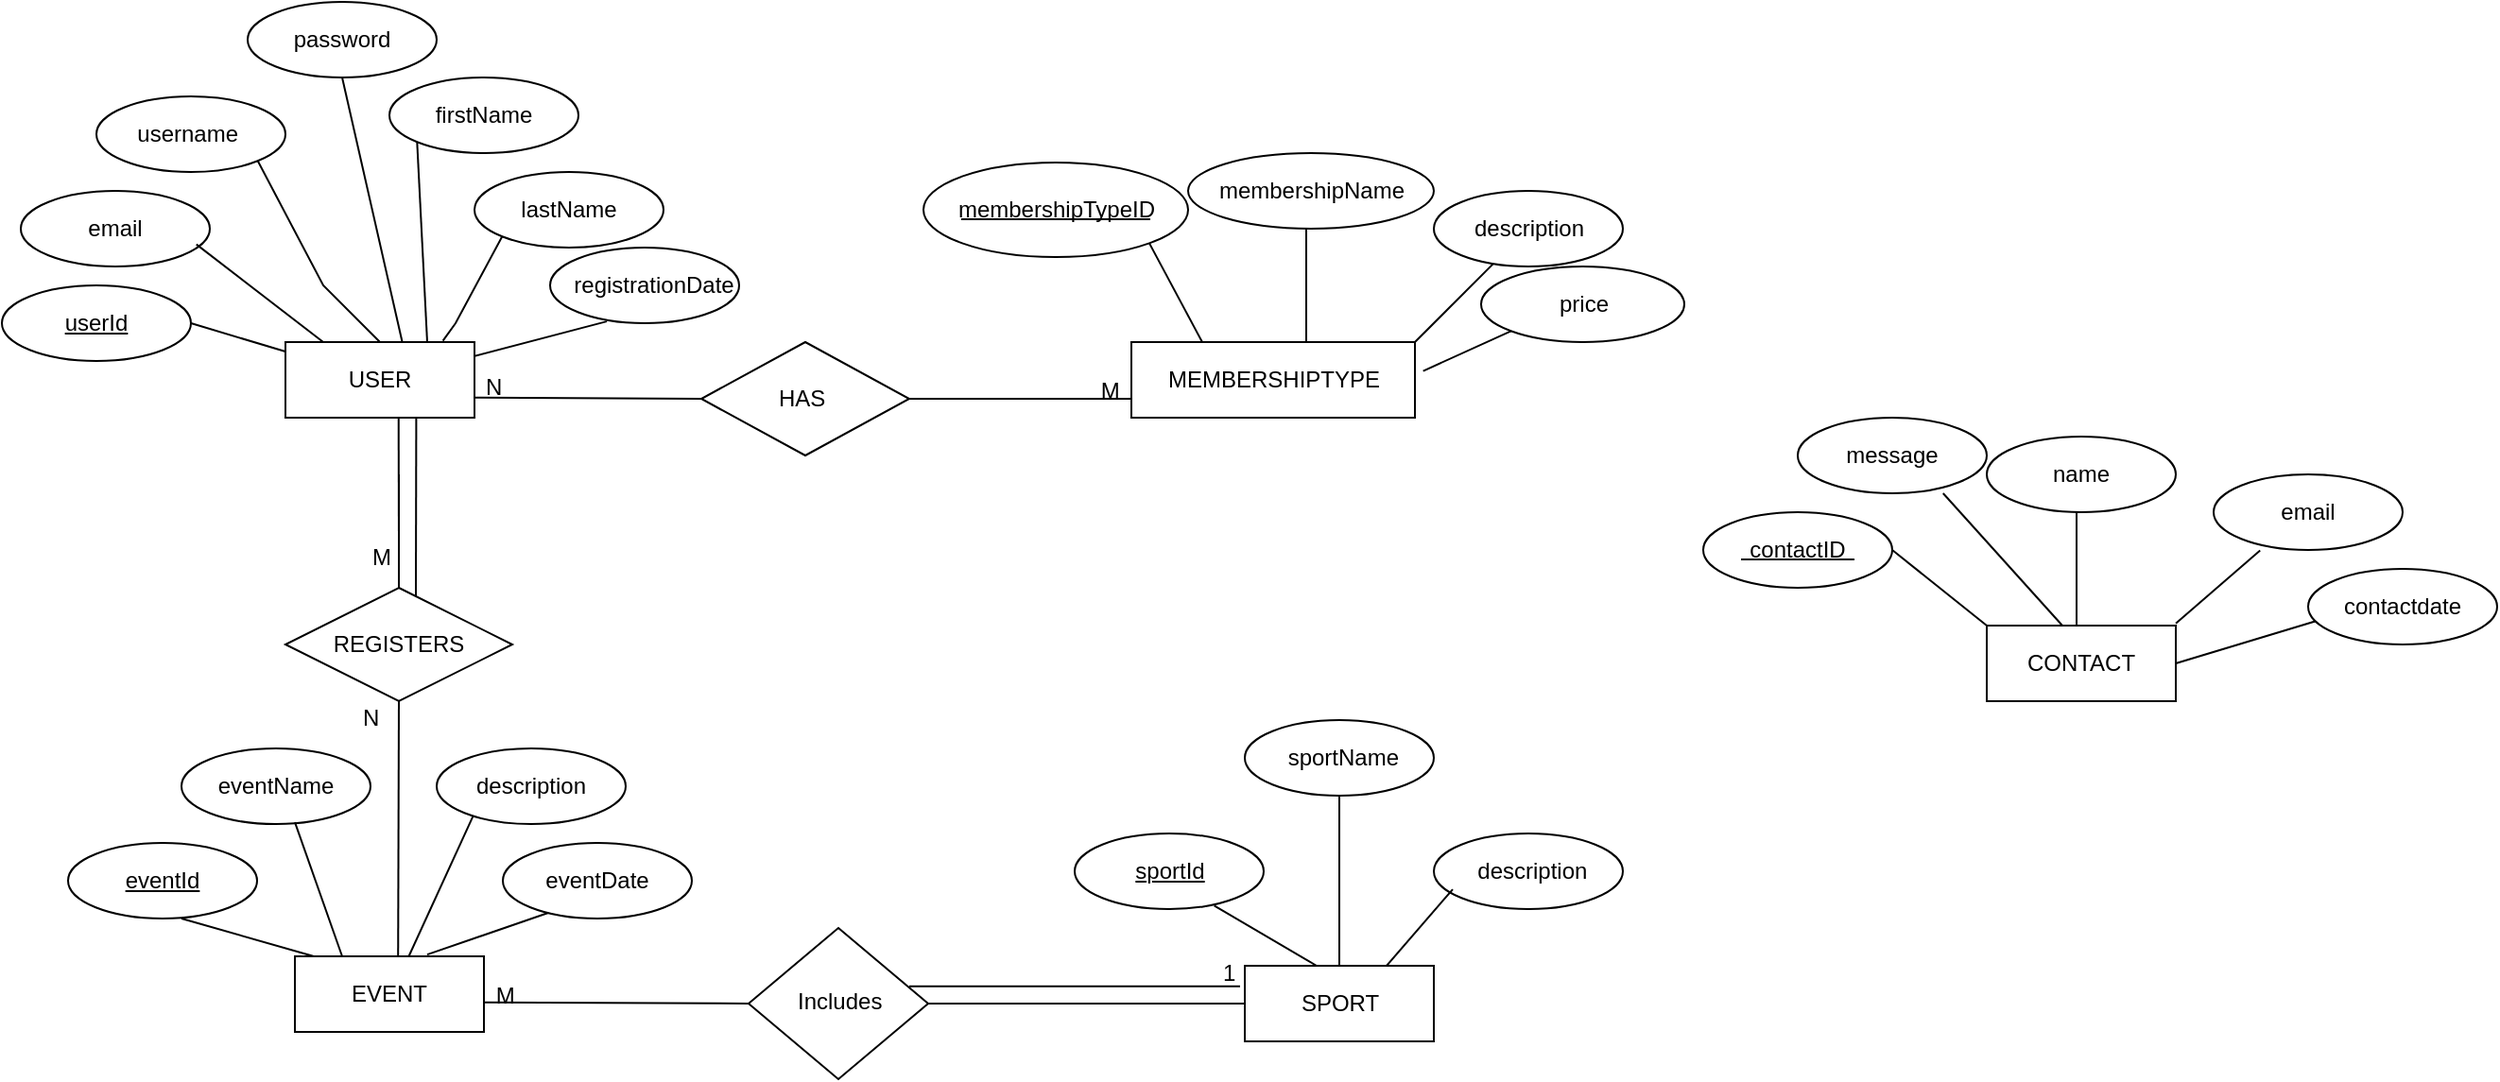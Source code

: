 <mxfile version="26.0.2">
  <diagram name="Page-1" id="XTs4QBWda68m_z4OQdF8">
    <mxGraphModel dx="1158" dy="1160" grid="1" gridSize="10" guides="1" tooltips="1" connect="1" arrows="1" fold="1" page="1" pageScale="1" pageWidth="3300" pageHeight="4681" math="0" shadow="0">
      <root>
        <mxCell id="0" />
        <mxCell id="1" parent="0" />
        <mxCell id="7Stq9z6RVKlVhhMGPgVX-14" value="CONTACT" style="whiteSpace=wrap;html=1;align=center;" vertex="1" parent="1">
          <mxGeometry x="1910" y="810" width="100" height="40" as="geometry" />
        </mxCell>
        <mxCell id="7Stq9z6RVKlVhhMGPgVX-15" value="" style="endArrow=none;html=1;rounded=0;" edge="1" parent="1">
          <mxGeometry relative="1" as="geometry">
            <mxPoint x="1860" y="770" as="sourcePoint" />
            <mxPoint x="1910" y="810" as="targetPoint" />
          </mxGeometry>
        </mxCell>
        <mxCell id="7Stq9z6RVKlVhhMGPgVX-16" value="contactID" style="ellipse;whiteSpace=wrap;html=1;align=center;" vertex="1" parent="1">
          <mxGeometry x="1760" y="750" width="100" height="40" as="geometry" />
        </mxCell>
        <mxCell id="7Stq9z6RVKlVhhMGPgVX-17" value="" style="line;strokeWidth=1;rotatable=0;dashed=0;labelPosition=right;align=left;verticalAlign=middle;spacingTop=0;spacingLeft=6;points=[];portConstraint=eastwest;" vertex="1" parent="1">
          <mxGeometry x="1780" y="770" width="60" height="10" as="geometry" />
        </mxCell>
        <mxCell id="7Stq9z6RVKlVhhMGPgVX-18" value="name" style="ellipse;whiteSpace=wrap;html=1;align=center;" vertex="1" parent="1">
          <mxGeometry x="1910" y="710" width="100" height="40" as="geometry" />
        </mxCell>
        <mxCell id="7Stq9z6RVKlVhhMGPgVX-19" value="" style="line;strokeWidth=1;rotatable=0;dashed=0;labelPosition=right;align=left;verticalAlign=middle;spacingTop=0;spacingLeft=6;points=[];portConstraint=eastwest;direction=south;" vertex="1" parent="1">
          <mxGeometry x="1950" y="750" width="15" height="60" as="geometry" />
        </mxCell>
        <mxCell id="7Stq9z6RVKlVhhMGPgVX-21" value="" style="endArrow=none;html=1;rounded=0;entryX=0.246;entryY=1.006;entryDx=0;entryDy=0;entryPerimeter=0;" edge="1" parent="1" target="7Stq9z6RVKlVhhMGPgVX-20">
          <mxGeometry relative="1" as="geometry">
            <mxPoint x="2010" y="808.89" as="sourcePoint" />
            <mxPoint x="2090" y="808.89" as="targetPoint" />
          </mxGeometry>
        </mxCell>
        <mxCell id="7Stq9z6RVKlVhhMGPgVX-20" value="email" style="ellipse;whiteSpace=wrap;html=1;align=center;" vertex="1" parent="1">
          <mxGeometry x="2030" y="730" width="100" height="40" as="geometry" />
        </mxCell>
        <mxCell id="7Stq9z6RVKlVhhMGPgVX-22" value="message" style="ellipse;whiteSpace=wrap;html=1;align=center;" vertex="1" parent="1">
          <mxGeometry x="1810" y="700" width="100" height="40" as="geometry" />
        </mxCell>
        <mxCell id="7Stq9z6RVKlVhhMGPgVX-25" value="contactdate" style="ellipse;whiteSpace=wrap;html=1;align=center;" vertex="1" parent="1">
          <mxGeometry x="2080" y="780" width="100" height="40" as="geometry" />
        </mxCell>
        <mxCell id="7Stq9z6RVKlVhhMGPgVX-42" value="MEMBERSHIPTYPE" style="whiteSpace=wrap;html=1;align=center;" vertex="1" parent="1">
          <mxGeometry x="1457.5" y="660" width="150" height="40" as="geometry" />
        </mxCell>
        <mxCell id="7Stq9z6RVKlVhhMGPgVX-43" value="" style="endArrow=none;html=1;rounded=0;exitX=1;exitY=1;exitDx=0;exitDy=0;entryX=0.25;entryY=0;entryDx=0;entryDy=0;" edge="1" parent="1" source="7Stq9z6RVKlVhhMGPgVX-44" target="7Stq9z6RVKlVhhMGPgVX-42">
          <mxGeometry relative="1" as="geometry">
            <mxPoint x="1467.5" y="645.13" as="sourcePoint" />
            <mxPoint x="1517.5" y="644.63" as="targetPoint" />
          </mxGeometry>
        </mxCell>
        <mxCell id="7Stq9z6RVKlVhhMGPgVX-44" value="membershipTypeID" style="ellipse;whiteSpace=wrap;html=1;align=center;" vertex="1" parent="1">
          <mxGeometry x="1347.5" y="565" width="140" height="50" as="geometry" />
        </mxCell>
        <mxCell id="7Stq9z6RVKlVhhMGPgVX-45" value="" style="line;strokeWidth=1;rotatable=0;dashed=0;labelPosition=right;align=left;verticalAlign=middle;spacingTop=0;spacingLeft=6;points=[];portConstraint=eastwest;" vertex="1" parent="1">
          <mxGeometry x="1367.5" y="590" width="100" height="10" as="geometry" />
        </mxCell>
        <mxCell id="7Stq9z6RVKlVhhMGPgVX-46" value="membershipName" style="ellipse;whiteSpace=wrap;html=1;align=center;" vertex="1" parent="1">
          <mxGeometry x="1487.5" y="560" width="130" height="40" as="geometry" />
        </mxCell>
        <mxCell id="7Stq9z6RVKlVhhMGPgVX-47" value="" style="line;strokeWidth=1;rotatable=0;dashed=0;labelPosition=right;align=left;verticalAlign=middle;spacingTop=0;spacingLeft=6;points=[];portConstraint=eastwest;direction=south;" vertex="1" parent="1">
          <mxGeometry x="1542.5" y="600" width="15" height="60" as="geometry" />
        </mxCell>
        <mxCell id="7Stq9z6RVKlVhhMGPgVX-48" value="" style="endArrow=none;html=1;rounded=0;exitX=1;exitY=0;exitDx=0;exitDy=0;" edge="1" parent="1" source="7Stq9z6RVKlVhhMGPgVX-42" target="7Stq9z6RVKlVhhMGPgVX-49">
          <mxGeometry relative="1" as="geometry">
            <mxPoint x="1602.5" y="650" as="sourcePoint" />
            <mxPoint x="1682.5" y="650" as="targetPoint" />
          </mxGeometry>
        </mxCell>
        <mxCell id="7Stq9z6RVKlVhhMGPgVX-49" value="description" style="ellipse;whiteSpace=wrap;html=1;align=center;" vertex="1" parent="1">
          <mxGeometry x="1617.5" y="580" width="100" height="40" as="geometry" />
        </mxCell>
        <mxCell id="7Stq9z6RVKlVhhMGPgVX-50" value="price" style="ellipse;whiteSpace=wrap;html=1;align=center;" vertex="1" parent="1">
          <mxGeometry x="1642.5" y="620" width="107.5" height="40" as="geometry" />
        </mxCell>
        <mxCell id="7Stq9z6RVKlVhhMGPgVX-54" value="" style="endArrow=none;html=1;rounded=0;entryX=0.037;entryY=0.693;entryDx=0;entryDy=0;entryPerimeter=0;exitX=1;exitY=0.5;exitDx=0;exitDy=0;" edge="1" parent="1" source="7Stq9z6RVKlVhhMGPgVX-14" target="7Stq9z6RVKlVhhMGPgVX-25">
          <mxGeometry relative="1" as="geometry">
            <mxPoint x="2000" y="860" as="sourcePoint" />
            <mxPoint x="2090" y="900" as="targetPoint" />
            <Array as="points" />
          </mxGeometry>
        </mxCell>
        <mxCell id="7Stq9z6RVKlVhhMGPgVX-55" value="" style="endArrow=none;html=1;rounded=0;exitX=0.769;exitY=1;exitDx=0;exitDy=0;exitPerimeter=0;" edge="1" parent="1" source="7Stq9z6RVKlVhhMGPgVX-22">
          <mxGeometry relative="1" as="geometry">
            <mxPoint x="1920" y="780" as="sourcePoint" />
            <mxPoint x="1950" y="810" as="targetPoint" />
            <Array as="points" />
          </mxGeometry>
        </mxCell>
        <mxCell id="7Stq9z6RVKlVhhMGPgVX-56" value="" style="endArrow=none;html=1;rounded=0;entryX=0;entryY=1;entryDx=0;entryDy=0;exitX=1.029;exitY=0.382;exitDx=0;exitDy=0;exitPerimeter=0;" edge="1" parent="1" source="7Stq9z6RVKlVhhMGPgVX-42" target="7Stq9z6RVKlVhhMGPgVX-50">
          <mxGeometry relative="1" as="geometry">
            <mxPoint x="1592.5" y="700" as="sourcePoint" />
            <mxPoint x="1752.5" y="700" as="targetPoint" />
          </mxGeometry>
        </mxCell>
        <mxCell id="7Stq9z6RVKlVhhMGPgVX-58" value="userId" style="ellipse;whiteSpace=wrap;html=1;align=center;fontStyle=4;" vertex="1" parent="1">
          <mxGeometry x="860" y="630" width="100" height="40" as="geometry" />
        </mxCell>
        <mxCell id="7Stq9z6RVKlVhhMGPgVX-59" value="username&amp;nbsp;" style="ellipse;whiteSpace=wrap;html=1;align=center;" vertex="1" parent="1">
          <mxGeometry x="910" y="530" width="100" height="40" as="geometry" />
        </mxCell>
        <mxCell id="7Stq9z6RVKlVhhMGPgVX-60" value="email" style="ellipse;whiteSpace=wrap;html=1;align=center;" vertex="1" parent="1">
          <mxGeometry x="870" y="580" width="100" height="40" as="geometry" />
        </mxCell>
        <mxCell id="7Stq9z6RVKlVhhMGPgVX-61" value="password" style="ellipse;whiteSpace=wrap;html=1;align=center;" vertex="1" parent="1">
          <mxGeometry x="990" y="480" width="100" height="40" as="geometry" />
        </mxCell>
        <mxCell id="7Stq9z6RVKlVhhMGPgVX-62" value="firstName" style="ellipse;whiteSpace=wrap;html=1;align=center;" vertex="1" parent="1">
          <mxGeometry x="1065" y="520" width="100" height="40" as="geometry" />
        </mxCell>
        <mxCell id="7Stq9z6RVKlVhhMGPgVX-63" value="lastName" style="ellipse;whiteSpace=wrap;html=1;align=center;" vertex="1" parent="1">
          <mxGeometry x="1110" y="570" width="100" height="40" as="geometry" />
        </mxCell>
        <mxCell id="7Stq9z6RVKlVhhMGPgVX-64" value="&amp;nbsp; &amp;nbsp;registrationDate" style="ellipse;whiteSpace=wrap;html=1;align=center;" vertex="1" parent="1">
          <mxGeometry x="1150" y="610" width="100" height="40" as="geometry" />
        </mxCell>
        <mxCell id="7Stq9z6RVKlVhhMGPgVX-65" value="" style="endArrow=none;html=1;rounded=0;entryX=1;entryY=1;entryDx=0;entryDy=0;exitX=0.5;exitY=0;exitDx=0;exitDy=0;" edge="1" parent="1" source="7Stq9z6RVKlVhhMGPgVX-57" target="7Stq9z6RVKlVhhMGPgVX-59">
          <mxGeometry relative="1" as="geometry">
            <mxPoint x="1100" y="630" as="sourcePoint" />
            <mxPoint x="960" y="630" as="targetPoint" />
            <Array as="points">
              <mxPoint x="1030" y="630" />
            </Array>
          </mxGeometry>
        </mxCell>
        <mxCell id="7Stq9z6RVKlVhhMGPgVX-66" value="" style="endArrow=none;html=1;rounded=0;entryX=0.5;entryY=1;entryDx=0;entryDy=0;exitX=0.622;exitY=0.043;exitDx=0;exitDy=0;exitPerimeter=0;" edge="1" parent="1" source="7Stq9z6RVKlVhhMGPgVX-57" target="7Stq9z6RVKlVhhMGPgVX-61">
          <mxGeometry relative="1" as="geometry">
            <mxPoint x="1110" y="640" as="sourcePoint" />
            <mxPoint x="950" y="640" as="targetPoint" />
          </mxGeometry>
        </mxCell>
        <mxCell id="7Stq9z6RVKlVhhMGPgVX-67" value="" style="endArrow=none;html=1;rounded=0;entryX=0;entryY=1;entryDx=0;entryDy=0;exitX=0.75;exitY=0;exitDx=0;exitDy=0;" edge="1" parent="1" source="7Stq9z6RVKlVhhMGPgVX-57" target="7Stq9z6RVKlVhhMGPgVX-62">
          <mxGeometry relative="1" as="geometry">
            <mxPoint x="1110" y="640" as="sourcePoint" />
            <mxPoint x="950" y="640" as="targetPoint" />
          </mxGeometry>
        </mxCell>
        <mxCell id="7Stq9z6RVKlVhhMGPgVX-68" value="" style="endArrow=none;html=1;rounded=0;exitX=0.929;exitY=0.708;exitDx=0;exitDy=0;exitPerimeter=0;entryX=0.2;entryY=0;entryDx=0;entryDy=0;entryPerimeter=0;" edge="1" parent="1" source="7Stq9z6RVKlVhhMGPgVX-60" target="7Stq9z6RVKlVhhMGPgVX-57">
          <mxGeometry relative="1" as="geometry">
            <mxPoint x="950" y="640" as="sourcePoint" />
            <mxPoint x="1110" y="640" as="targetPoint" />
          </mxGeometry>
        </mxCell>
        <mxCell id="7Stq9z6RVKlVhhMGPgVX-69" value="" style="endArrow=none;html=1;rounded=0;exitX=1;exitY=0.5;exitDx=0;exitDy=0;" edge="1" parent="1" source="7Stq9z6RVKlVhhMGPgVX-58" target="7Stq9z6RVKlVhhMGPgVX-57">
          <mxGeometry relative="1" as="geometry">
            <mxPoint x="950" y="640" as="sourcePoint" />
            <mxPoint x="1110" y="640" as="targetPoint" />
          </mxGeometry>
        </mxCell>
        <mxCell id="7Stq9z6RVKlVhhMGPgVX-70" value="" style="endArrow=none;html=1;rounded=0;entryX=0.833;entryY=-0.018;entryDx=0;entryDy=0;entryPerimeter=0;exitX=0;exitY=1;exitDx=0;exitDy=0;" edge="1" parent="1" source="7Stq9z6RVKlVhhMGPgVX-63" target="7Stq9z6RVKlVhhMGPgVX-57">
          <mxGeometry relative="1" as="geometry">
            <mxPoint x="1160" y="619.05" as="sourcePoint" />
            <mxPoint x="1000" y="619.05" as="targetPoint" />
            <Array as="points">
              <mxPoint x="1100" y="650" />
            </Array>
          </mxGeometry>
        </mxCell>
        <mxCell id="7Stq9z6RVKlVhhMGPgVX-71" value="" style="endArrow=none;html=1;rounded=0;" edge="1" parent="1">
          <mxGeometry relative="1" as="geometry">
            <mxPoint x="1180" y="649.05" as="sourcePoint" />
            <mxPoint x="1100" y="670" as="targetPoint" />
          </mxGeometry>
        </mxCell>
        <mxCell id="7Stq9z6RVKlVhhMGPgVX-72" value="SPORT" style="whiteSpace=wrap;html=1;align=center;" vertex="1" parent="1">
          <mxGeometry x="1517.5" y="990" width="100" height="40" as="geometry" />
        </mxCell>
        <mxCell id="7Stq9z6RVKlVhhMGPgVX-73" value="sportId" style="ellipse;whiteSpace=wrap;html=1;align=center;fontStyle=4;" vertex="1" parent="1">
          <mxGeometry x="1427.5" y="920" width="100" height="40" as="geometry" />
        </mxCell>
        <mxCell id="7Stq9z6RVKlVhhMGPgVX-74" value="&amp;nbsp;sportName" style="ellipse;whiteSpace=wrap;html=1;align=center;" vertex="1" parent="1">
          <mxGeometry x="1517.5" y="860" width="100" height="40" as="geometry" />
        </mxCell>
        <mxCell id="7Stq9z6RVKlVhhMGPgVX-75" value="&amp;nbsp;description" style="ellipse;whiteSpace=wrap;html=1;align=center;" vertex="1" parent="1">
          <mxGeometry x="1617.5" y="920" width="100" height="40" as="geometry" />
        </mxCell>
        <mxCell id="7Stq9z6RVKlVhhMGPgVX-76" value="" style="endArrow=none;html=1;rounded=0;entryX=0.5;entryY=0;entryDx=0;entryDy=0;" edge="1" parent="1" target="7Stq9z6RVKlVhhMGPgVX-72">
          <mxGeometry relative="1" as="geometry">
            <mxPoint x="1567.5" y="900" as="sourcePoint" />
            <mxPoint x="1567.5" y="980" as="targetPoint" />
          </mxGeometry>
        </mxCell>
        <mxCell id="7Stq9z6RVKlVhhMGPgVX-77" value="" style="endArrow=none;html=1;rounded=0;exitX=0.75;exitY=0;exitDx=0;exitDy=0;" edge="1" parent="1" source="7Stq9z6RVKlVhhMGPgVX-72">
          <mxGeometry relative="1" as="geometry">
            <mxPoint x="1467.5" y="949.52" as="sourcePoint" />
            <mxPoint x="1627.5" y="949.52" as="targetPoint" />
          </mxGeometry>
        </mxCell>
        <mxCell id="7Stq9z6RVKlVhhMGPgVX-78" value="" style="endArrow=none;html=1;rounded=0;exitX=0.738;exitY=0.955;exitDx=0;exitDy=0;exitPerimeter=0;" edge="1" parent="1" source="7Stq9z6RVKlVhhMGPgVX-73">
          <mxGeometry relative="1" as="geometry">
            <mxPoint x="1497.5" y="950" as="sourcePoint" />
            <mxPoint x="1555.5" y="990" as="targetPoint" />
          </mxGeometry>
        </mxCell>
        <mxCell id="7Stq9z6RVKlVhhMGPgVX-79" value="" style="rhombus;whiteSpace=wrap;html=1;" vertex="1" parent="1">
          <mxGeometry x="1230" y="660" width="110" height="60" as="geometry" />
        </mxCell>
        <mxCell id="7Stq9z6RVKlVhhMGPgVX-80" value="HAS&amp;nbsp;" style="text;html=1;align=center;verticalAlign=middle;whiteSpace=wrap;rounded=0;" vertex="1" parent="1">
          <mxGeometry x="1255" y="675" width="60" height="30" as="geometry" />
        </mxCell>
        <mxCell id="7Stq9z6RVKlVhhMGPgVX-81" value="" style="endArrow=none;html=1;rounded=0;entryX=0;entryY=0.5;entryDx=0;entryDy=0;" edge="1" parent="1" target="7Stq9z6RVKlVhhMGPgVX-79">
          <mxGeometry width="50" height="50" relative="1" as="geometry">
            <mxPoint x="1110" y="689.41" as="sourcePoint" />
            <mxPoint x="1185" y="689.41" as="targetPoint" />
          </mxGeometry>
        </mxCell>
        <mxCell id="7Stq9z6RVKlVhhMGPgVX-82" value="" style="endArrow=none;html=1;rounded=0;entryX=0;entryY=0.75;entryDx=0;entryDy=0;exitX=1;exitY=0.5;exitDx=0;exitDy=0;" edge="1" parent="1" source="7Stq9z6RVKlVhhMGPgVX-79" target="7Stq9z6RVKlVhhMGPgVX-42">
          <mxGeometry width="50" height="50" relative="1" as="geometry">
            <mxPoint x="1340" y="695" as="sourcePoint" />
            <mxPoint x="1437.5" y="760" as="targetPoint" />
          </mxGeometry>
        </mxCell>
        <mxCell id="7Stq9z6RVKlVhhMGPgVX-83" value="" style="shape=table;startSize=0;container=1;collapsible=1;childLayout=tableLayout;fixedRows=1;rowLines=0;fontStyle=0;align=center;resizeLast=1;strokeColor=none;fillColor=none;collapsible=0;whiteSpace=wrap;html=1;" vertex="1" parent="1">
          <mxGeometry x="1390" y="670" width="180" height="30" as="geometry" />
        </mxCell>
        <mxCell id="7Stq9z6RVKlVhhMGPgVX-84" value="" style="shape=tableRow;horizontal=0;startSize=0;swimlaneHead=0;swimlaneBody=0;fillColor=none;collapsible=0;dropTarget=0;points=[[0,0.5],[1,0.5]];portConstraint=eastwest;top=0;left=0;right=0;bottom=0;" vertex="1" parent="7Stq9z6RVKlVhhMGPgVX-83">
          <mxGeometry width="180" height="30" as="geometry" />
        </mxCell>
        <mxCell id="7Stq9z6RVKlVhhMGPgVX-85" value="" style="shape=partialRectangle;connectable=0;fillColor=none;top=0;left=0;bottom=0;right=0;editable=1;overflow=hidden;" vertex="1" parent="7Stq9z6RVKlVhhMGPgVX-84">
          <mxGeometry width="30" height="30" as="geometry">
            <mxRectangle width="30" height="30" as="alternateBounds" />
          </mxGeometry>
        </mxCell>
        <mxCell id="7Stq9z6RVKlVhhMGPgVX-86" value="    M" style="shape=partialRectangle;connectable=0;fillColor=none;top=0;left=0;bottom=0;right=0;align=left;spacingLeft=6;overflow=hidden;" vertex="1" parent="7Stq9z6RVKlVhhMGPgVX-84">
          <mxGeometry x="30" width="150" height="30" as="geometry">
            <mxRectangle width="150" height="30" as="alternateBounds" />
          </mxGeometry>
        </mxCell>
        <mxCell id="7Stq9z6RVKlVhhMGPgVX-87" value="N" style="text;strokeColor=none;fillColor=none;spacingLeft=4;spacingRight=4;overflow=hidden;rotatable=0;points=[[0,0.5],[1,0.5]];portConstraint=eastwest;fontSize=12;whiteSpace=wrap;html=1;" vertex="1" parent="1">
          <mxGeometry x="1110" y="670" width="40" height="30" as="geometry" />
        </mxCell>
        <mxCell id="7Stq9z6RVKlVhhMGPgVX-99" value="&lt;br&gt;EVENT&lt;div&gt;&lt;br&gt;&lt;/div&gt;" style="whiteSpace=wrap;html=1;align=center;" vertex="1" parent="1">
          <mxGeometry x="1015" y="985" width="100" height="40" as="geometry" />
        </mxCell>
        <mxCell id="7Stq9z6RVKlVhhMGPgVX-100" value="eventId" style="ellipse;whiteSpace=wrap;html=1;align=center;fontStyle=4;" vertex="1" parent="1">
          <mxGeometry x="895" y="925" width="100" height="40" as="geometry" />
        </mxCell>
        <mxCell id="7Stq9z6RVKlVhhMGPgVX-101" value="eventName" style="ellipse;whiteSpace=wrap;html=1;align=center;" vertex="1" parent="1">
          <mxGeometry x="955" y="875" width="100" height="40" as="geometry" />
        </mxCell>
        <mxCell id="7Stq9z6RVKlVhhMGPgVX-104" value="" style="endArrow=none;html=1;rounded=0;entryX=0.25;entryY=0;entryDx=0;entryDy=0;" edge="1" parent="1" target="7Stq9z6RVKlVhhMGPgVX-99">
          <mxGeometry relative="1" as="geometry">
            <mxPoint x="1015" y="914.05" as="sourcePoint" />
            <mxPoint x="1175" y="914.05" as="targetPoint" />
          </mxGeometry>
        </mxCell>
        <mxCell id="7Stq9z6RVKlVhhMGPgVX-105" value="" style="endArrow=none;html=1;rounded=0;entryX=0.5;entryY=0;entryDx=0;entryDy=0;exitX=0;exitY=1;exitDx=0;exitDy=0;" edge="1" parent="1">
          <mxGeometry relative="1" as="geometry">
            <mxPoint x="1110.002" y="909.185" as="sourcePoint" />
            <mxPoint x="1075.25" y="985" as="targetPoint" />
          </mxGeometry>
        </mxCell>
        <mxCell id="7Stq9z6RVKlVhhMGPgVX-106" value="" style="endArrow=none;html=1;rounded=0;" edge="1" parent="1">
          <mxGeometry relative="1" as="geometry">
            <mxPoint x="955" y="965" as="sourcePoint" />
            <mxPoint x="1025" y="985" as="targetPoint" />
          </mxGeometry>
        </mxCell>
        <mxCell id="7Stq9z6RVKlVhhMGPgVX-107" value="" style="endArrow=none;html=1;rounded=0;exitX=0.262;exitY=0.907;exitDx=0;exitDy=0;exitPerimeter=0;" edge="1" parent="1" source="7Stq9z6RVKlVhhMGPgVX-102">
          <mxGeometry relative="1" as="geometry">
            <mxPoint x="1245" y="984.05" as="sourcePoint" />
            <mxPoint x="1085" y="984.05" as="targetPoint" />
          </mxGeometry>
        </mxCell>
        <mxCell id="7Stq9z6RVKlVhhMGPgVX-108" value="" style="rhombus;whiteSpace=wrap;html=1;" vertex="1" parent="1">
          <mxGeometry x="1255" y="970" width="95" height="80" as="geometry" />
        </mxCell>
        <mxCell id="7Stq9z6RVKlVhhMGPgVX-109" value="" style="endArrow=none;html=1;rounded=0;entryX=0;entryY=0.5;entryDx=0;entryDy=0;" edge="1" parent="1" target="7Stq9z6RVKlVhhMGPgVX-108">
          <mxGeometry relative="1" as="geometry">
            <mxPoint x="1115" y="1009.33" as="sourcePoint" />
            <mxPoint x="1275" y="1009.33" as="targetPoint" />
          </mxGeometry>
        </mxCell>
        <mxCell id="7Stq9z6RVKlVhhMGPgVX-110" value="" style="endArrow=none;html=1;rounded=0;entryX=0;entryY=0.5;entryDx=0;entryDy=0;" edge="1" parent="1" source="7Stq9z6RVKlVhhMGPgVX-111" target="7Stq9z6RVKlVhhMGPgVX-72">
          <mxGeometry relative="1" as="geometry">
            <mxPoint x="1337.5" y="1009.33" as="sourcePoint" />
            <mxPoint x="1497.5" y="1009.33" as="targetPoint" />
          </mxGeometry>
        </mxCell>
        <mxCell id="7Stq9z6RVKlVhhMGPgVX-111" value="Includes" style="text;strokeColor=none;fillColor=none;spacingLeft=4;spacingRight=4;overflow=hidden;rotatable=0;points=[[0,0.5],[1,0.5]];portConstraint=eastwest;fontSize=12;whiteSpace=wrap;html=1;" vertex="1" parent="1">
          <mxGeometry x="1275" y="995" width="75" height="30" as="geometry" />
        </mxCell>
        <mxCell id="7Stq9z6RVKlVhhMGPgVX-112" value="1" style="text;strokeColor=none;fillColor=none;spacingLeft=4;spacingRight=4;overflow=hidden;rotatable=0;points=[[0,0.5],[1,0.5]];portConstraint=eastwest;fontSize=12;whiteSpace=wrap;html=1;" vertex="1" parent="1">
          <mxGeometry x="1500" y="980" width="40" height="30" as="geometry" />
        </mxCell>
        <mxCell id="7Stq9z6RVKlVhhMGPgVX-113" value="    M" style="shape=partialRectangle;connectable=0;fillColor=none;top=0;left=0;bottom=0;right=0;align=left;spacingLeft=6;overflow=hidden;" vertex="1" parent="1">
          <mxGeometry x="1100" y="990" width="150" height="30" as="geometry">
            <mxRectangle width="150" height="30" as="alternateBounds" />
          </mxGeometry>
        </mxCell>
        <mxCell id="7Stq9z6RVKlVhhMGPgVX-116" value="" style="endArrow=none;html=1;rounded=0;" edge="1" parent="1" source="7Stq9z6RVKlVhhMGPgVX-118">
          <mxGeometry relative="1" as="geometry">
            <mxPoint x="1069.86" y="700" as="sourcePoint" />
            <mxPoint x="1070" y="730" as="targetPoint" />
            <Array as="points">
              <mxPoint x="1070" y="780" />
            </Array>
          </mxGeometry>
        </mxCell>
        <mxCell id="7Stq9z6RVKlVhhMGPgVX-57" value="USER" style="whiteSpace=wrap;html=1;align=center;" vertex="1" parent="1">
          <mxGeometry x="1010" y="660" width="100" height="40" as="geometry" />
        </mxCell>
        <mxCell id="7Stq9z6RVKlVhhMGPgVX-117" value="" style="endArrow=none;html=1;rounded=0;exitX=0.5;exitY=1;exitDx=0;exitDy=0;entryX=0.546;entryY=0.013;entryDx=0;entryDy=0;entryPerimeter=0;" edge="1" parent="1" source="7Stq9z6RVKlVhhMGPgVX-115" target="7Stq9z6RVKlVhhMGPgVX-99">
          <mxGeometry relative="1" as="geometry">
            <mxPoint x="1040" y="830" as="sourcePoint" />
            <mxPoint x="1070" y="980" as="targetPoint" />
          </mxGeometry>
        </mxCell>
        <mxCell id="7Stq9z6RVKlVhhMGPgVX-115" value="REGISTERS" style="shape=rhombus;perimeter=rhombusPerimeter;whiteSpace=wrap;html=1;align=center;" vertex="1" parent="1">
          <mxGeometry x="1010" y="790" width="120" height="60" as="geometry" />
        </mxCell>
        <mxCell id="7Stq9z6RVKlVhhMGPgVX-103" value="description" style="ellipse;whiteSpace=wrap;html=1;align=center;" vertex="1" parent="1">
          <mxGeometry x="1090" y="875" width="100" height="40" as="geometry" />
        </mxCell>
        <mxCell id="7Stq9z6RVKlVhhMGPgVX-102" value="eventDate" style="ellipse;whiteSpace=wrap;html=1;align=center;" vertex="1" parent="1">
          <mxGeometry x="1125" y="925" width="100" height="40" as="geometry" />
        </mxCell>
        <mxCell id="7Stq9z6RVKlVhhMGPgVX-119" value="N" style="text;strokeColor=none;fillColor=none;spacingLeft=4;spacingRight=4;overflow=hidden;rotatable=0;points=[[0,0.5],[1,0.5]];portConstraint=eastwest;fontSize=12;whiteSpace=wrap;html=1;" vertex="1" parent="1">
          <mxGeometry x="1045" y="845" width="40" height="30" as="geometry" />
        </mxCell>
        <mxCell id="7Stq9z6RVKlVhhMGPgVX-120" value="" style="endArrow=none;html=1;rounded=0;" edge="1" parent="1" target="7Stq9z6RVKlVhhMGPgVX-118">
          <mxGeometry relative="1" as="geometry">
            <mxPoint x="1069.86" y="700" as="sourcePoint" />
            <mxPoint x="1070" y="730" as="targetPoint" />
            <Array as="points" />
          </mxGeometry>
        </mxCell>
        <mxCell id="7Stq9z6RVKlVhhMGPgVX-118" value="M" style="text;strokeColor=none;fillColor=none;spacingLeft=4;spacingRight=4;overflow=hidden;rotatable=0;points=[[0,0.5],[1,0.5]];portConstraint=eastwest;fontSize=12;whiteSpace=wrap;html=1;" vertex="1" parent="1">
          <mxGeometry x="1050" y="760" width="40" height="30" as="geometry" />
        </mxCell>
        <mxCell id="7Stq9z6RVKlVhhMGPgVX-122" value="" style="endArrow=none;html=1;rounded=0;entryX=0.692;entryY=1;entryDx=0;entryDy=0;entryPerimeter=0;" edge="1" parent="1" target="7Stq9z6RVKlVhhMGPgVX-57">
          <mxGeometry width="50" height="50" relative="1" as="geometry">
            <mxPoint x="1079" y="795" as="sourcePoint" />
            <mxPoint x="1079.2" y="705" as="targetPoint" />
          </mxGeometry>
        </mxCell>
        <mxCell id="7Stq9z6RVKlVhhMGPgVX-121" value="" style="endArrow=none;html=1;rounded=0;exitX=0.867;exitY=0.197;exitDx=0;exitDy=0;exitPerimeter=0;" edge="1" parent="1" source="7Stq9z6RVKlVhhMGPgVX-111">
          <mxGeometry width="50" height="50" relative="1" as="geometry">
            <mxPoint x="1315" y="960" as="sourcePoint" />
            <mxPoint x="1515" y="1000.909" as="targetPoint" />
          </mxGeometry>
        </mxCell>
      </root>
    </mxGraphModel>
  </diagram>
</mxfile>
